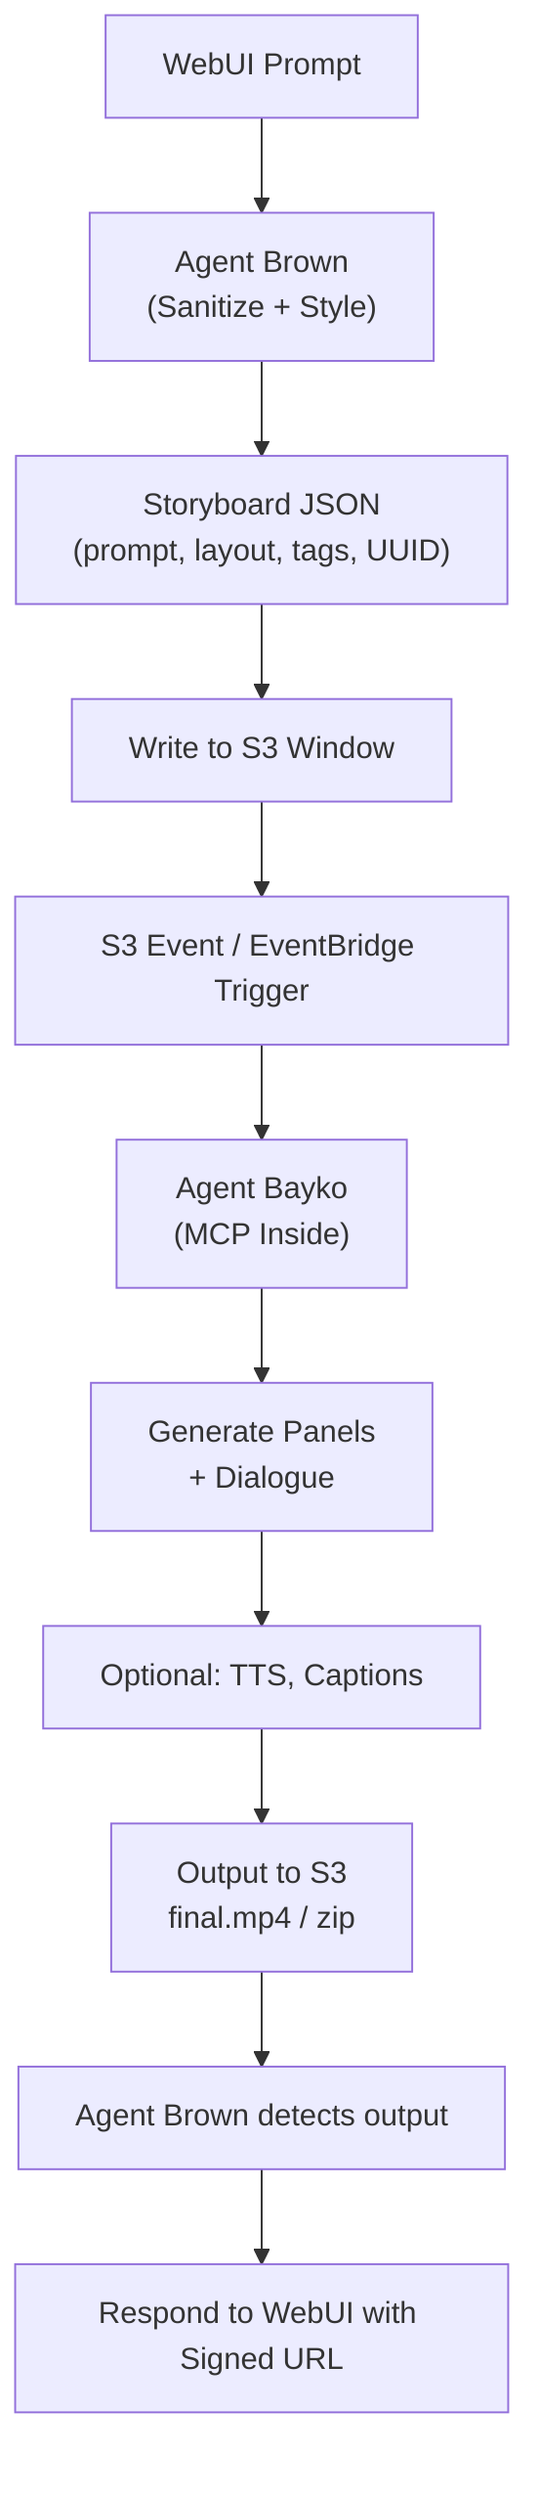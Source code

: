 flowchart TD
    User[WebUI Prompt] --> Brown["Agent Brown\n(Sanitize + Style)"]
    Brown --> Format["Storyboard JSON\n(prompt, layout, tags, UUID)"]
    Format --> S3Write["Write to S3 Window"]

    S3Write --> Trigger["S3 Event / EventBridge Trigger"]
    Trigger --> Bayko["Agent Bayko\n(MCP Inside)"]
    Bayko --> Generate["Generate Panels\n+ Dialogue"]
    Generate --> Optional["Optional: TTS, Captions"]
    Optional --> OutputS3["Output to S3\nfinal.mp4 / zip"]

    OutputS3 --> Detect["Agent Brown detects output"]
    Detect --> Respond["Respond to WebUI with Signed URL"]